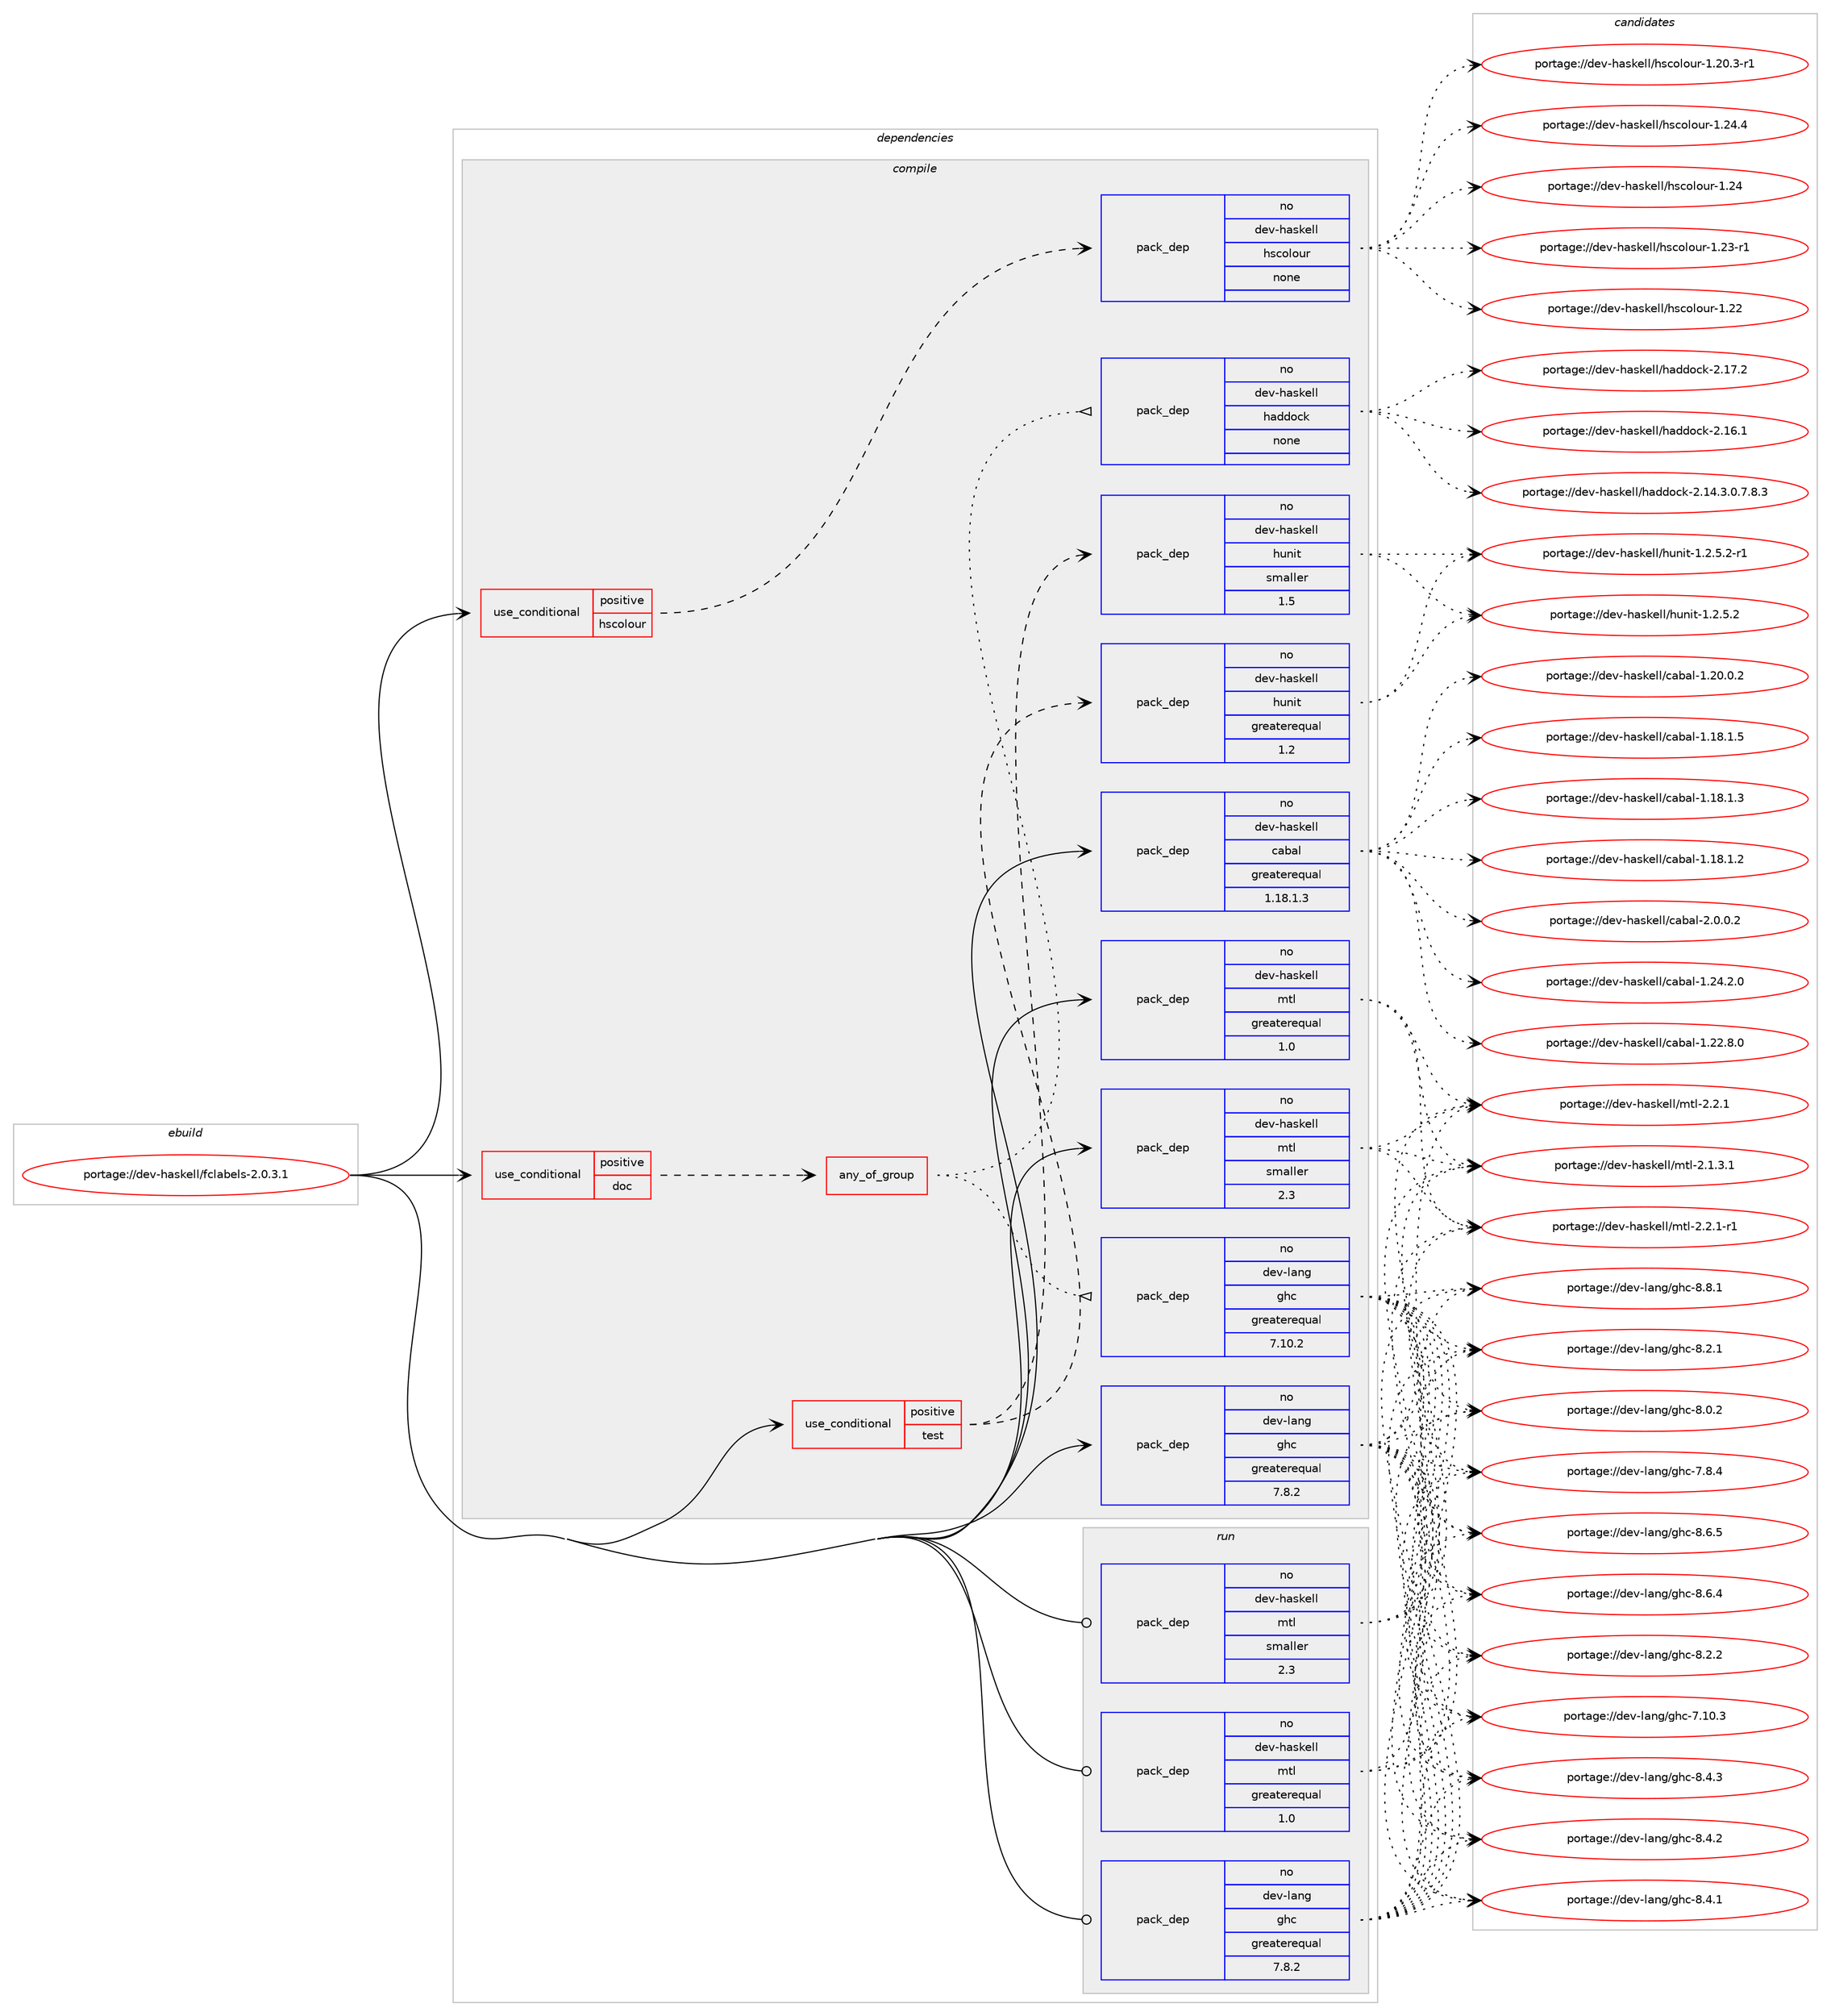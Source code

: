 digraph prolog {

# *************
# Graph options
# *************

newrank=true;
concentrate=true;
compound=true;
graph [rankdir=LR,fontname=Helvetica,fontsize=10,ranksep=1.5];#, ranksep=2.5, nodesep=0.2];
edge  [arrowhead=vee];
node  [fontname=Helvetica,fontsize=10];

# **********
# The ebuild
# **********

subgraph cluster_leftcol {
color=gray;
label=<<i>ebuild</i>>;
id [label="portage://dev-haskell/fclabels-2.0.3.1", color=red, width=4, href="../dev-haskell/fclabels-2.0.3.1.svg"];
}

# ****************
# The dependencies
# ****************

subgraph cluster_midcol {
color=gray;
label=<<i>dependencies</i>>;
subgraph cluster_compile {
fillcolor="#eeeeee";
style=filled;
label=<<i>compile</i>>;
subgraph cond134006 {
dependency563056 [label=<<TABLE BORDER="0" CELLBORDER="1" CELLSPACING="0" CELLPADDING="4"><TR><TD ROWSPAN="3" CELLPADDING="10">use_conditional</TD></TR><TR><TD>positive</TD></TR><TR><TD>doc</TD></TR></TABLE>>, shape=none, color=red];
subgraph any6465 {
dependency563057 [label=<<TABLE BORDER="0" CELLBORDER="1" CELLSPACING="0" CELLPADDING="4"><TR><TD CELLPADDING="10">any_of_group</TD></TR></TABLE>>, shape=none, color=red];subgraph pack422348 {
dependency563058 [label=<<TABLE BORDER="0" CELLBORDER="1" CELLSPACING="0" CELLPADDING="4" WIDTH="220"><TR><TD ROWSPAN="6" CELLPADDING="30">pack_dep</TD></TR><TR><TD WIDTH="110">no</TD></TR><TR><TD>dev-haskell</TD></TR><TR><TD>haddock</TD></TR><TR><TD>none</TD></TR><TR><TD></TD></TR></TABLE>>, shape=none, color=blue];
}
dependency563057:e -> dependency563058:w [weight=20,style="dotted",arrowhead="oinv"];
subgraph pack422349 {
dependency563059 [label=<<TABLE BORDER="0" CELLBORDER="1" CELLSPACING="0" CELLPADDING="4" WIDTH="220"><TR><TD ROWSPAN="6" CELLPADDING="30">pack_dep</TD></TR><TR><TD WIDTH="110">no</TD></TR><TR><TD>dev-lang</TD></TR><TR><TD>ghc</TD></TR><TR><TD>greaterequal</TD></TR><TR><TD>7.10.2</TD></TR></TABLE>>, shape=none, color=blue];
}
dependency563057:e -> dependency563059:w [weight=20,style="dotted",arrowhead="oinv"];
}
dependency563056:e -> dependency563057:w [weight=20,style="dashed",arrowhead="vee"];
}
id:e -> dependency563056:w [weight=20,style="solid",arrowhead="vee"];
subgraph cond134007 {
dependency563060 [label=<<TABLE BORDER="0" CELLBORDER="1" CELLSPACING="0" CELLPADDING="4"><TR><TD ROWSPAN="3" CELLPADDING="10">use_conditional</TD></TR><TR><TD>positive</TD></TR><TR><TD>hscolour</TD></TR></TABLE>>, shape=none, color=red];
subgraph pack422350 {
dependency563061 [label=<<TABLE BORDER="0" CELLBORDER="1" CELLSPACING="0" CELLPADDING="4" WIDTH="220"><TR><TD ROWSPAN="6" CELLPADDING="30">pack_dep</TD></TR><TR><TD WIDTH="110">no</TD></TR><TR><TD>dev-haskell</TD></TR><TR><TD>hscolour</TD></TR><TR><TD>none</TD></TR><TR><TD></TD></TR></TABLE>>, shape=none, color=blue];
}
dependency563060:e -> dependency563061:w [weight=20,style="dashed",arrowhead="vee"];
}
id:e -> dependency563060:w [weight=20,style="solid",arrowhead="vee"];
subgraph cond134008 {
dependency563062 [label=<<TABLE BORDER="0" CELLBORDER="1" CELLSPACING="0" CELLPADDING="4"><TR><TD ROWSPAN="3" CELLPADDING="10">use_conditional</TD></TR><TR><TD>positive</TD></TR><TR><TD>test</TD></TR></TABLE>>, shape=none, color=red];
subgraph pack422351 {
dependency563063 [label=<<TABLE BORDER="0" CELLBORDER="1" CELLSPACING="0" CELLPADDING="4" WIDTH="220"><TR><TD ROWSPAN="6" CELLPADDING="30">pack_dep</TD></TR><TR><TD WIDTH="110">no</TD></TR><TR><TD>dev-haskell</TD></TR><TR><TD>hunit</TD></TR><TR><TD>greaterequal</TD></TR><TR><TD>1.2</TD></TR></TABLE>>, shape=none, color=blue];
}
dependency563062:e -> dependency563063:w [weight=20,style="dashed",arrowhead="vee"];
subgraph pack422352 {
dependency563064 [label=<<TABLE BORDER="0" CELLBORDER="1" CELLSPACING="0" CELLPADDING="4" WIDTH="220"><TR><TD ROWSPAN="6" CELLPADDING="30">pack_dep</TD></TR><TR><TD WIDTH="110">no</TD></TR><TR><TD>dev-haskell</TD></TR><TR><TD>hunit</TD></TR><TR><TD>smaller</TD></TR><TR><TD>1.5</TD></TR></TABLE>>, shape=none, color=blue];
}
dependency563062:e -> dependency563064:w [weight=20,style="dashed",arrowhead="vee"];
}
id:e -> dependency563062:w [weight=20,style="solid",arrowhead="vee"];
subgraph pack422353 {
dependency563065 [label=<<TABLE BORDER="0" CELLBORDER="1" CELLSPACING="0" CELLPADDING="4" WIDTH="220"><TR><TD ROWSPAN="6" CELLPADDING="30">pack_dep</TD></TR><TR><TD WIDTH="110">no</TD></TR><TR><TD>dev-haskell</TD></TR><TR><TD>cabal</TD></TR><TR><TD>greaterequal</TD></TR><TR><TD>1.18.1.3</TD></TR></TABLE>>, shape=none, color=blue];
}
id:e -> dependency563065:w [weight=20,style="solid",arrowhead="vee"];
subgraph pack422354 {
dependency563066 [label=<<TABLE BORDER="0" CELLBORDER="1" CELLSPACING="0" CELLPADDING="4" WIDTH="220"><TR><TD ROWSPAN="6" CELLPADDING="30">pack_dep</TD></TR><TR><TD WIDTH="110">no</TD></TR><TR><TD>dev-haskell</TD></TR><TR><TD>mtl</TD></TR><TR><TD>greaterequal</TD></TR><TR><TD>1.0</TD></TR></TABLE>>, shape=none, color=blue];
}
id:e -> dependency563066:w [weight=20,style="solid",arrowhead="vee"];
subgraph pack422355 {
dependency563067 [label=<<TABLE BORDER="0" CELLBORDER="1" CELLSPACING="0" CELLPADDING="4" WIDTH="220"><TR><TD ROWSPAN="6" CELLPADDING="30">pack_dep</TD></TR><TR><TD WIDTH="110">no</TD></TR><TR><TD>dev-haskell</TD></TR><TR><TD>mtl</TD></TR><TR><TD>smaller</TD></TR><TR><TD>2.3</TD></TR></TABLE>>, shape=none, color=blue];
}
id:e -> dependency563067:w [weight=20,style="solid",arrowhead="vee"];
subgraph pack422356 {
dependency563068 [label=<<TABLE BORDER="0" CELLBORDER="1" CELLSPACING="0" CELLPADDING="4" WIDTH="220"><TR><TD ROWSPAN="6" CELLPADDING="30">pack_dep</TD></TR><TR><TD WIDTH="110">no</TD></TR><TR><TD>dev-lang</TD></TR><TR><TD>ghc</TD></TR><TR><TD>greaterequal</TD></TR><TR><TD>7.8.2</TD></TR></TABLE>>, shape=none, color=blue];
}
id:e -> dependency563068:w [weight=20,style="solid",arrowhead="vee"];
}
subgraph cluster_compileandrun {
fillcolor="#eeeeee";
style=filled;
label=<<i>compile and run</i>>;
}
subgraph cluster_run {
fillcolor="#eeeeee";
style=filled;
label=<<i>run</i>>;
subgraph pack422357 {
dependency563069 [label=<<TABLE BORDER="0" CELLBORDER="1" CELLSPACING="0" CELLPADDING="4" WIDTH="220"><TR><TD ROWSPAN="6" CELLPADDING="30">pack_dep</TD></TR><TR><TD WIDTH="110">no</TD></TR><TR><TD>dev-haskell</TD></TR><TR><TD>mtl</TD></TR><TR><TD>greaterequal</TD></TR><TR><TD>1.0</TD></TR></TABLE>>, shape=none, color=blue];
}
id:e -> dependency563069:w [weight=20,style="solid",arrowhead="odot"];
subgraph pack422358 {
dependency563070 [label=<<TABLE BORDER="0" CELLBORDER="1" CELLSPACING="0" CELLPADDING="4" WIDTH="220"><TR><TD ROWSPAN="6" CELLPADDING="30">pack_dep</TD></TR><TR><TD WIDTH="110">no</TD></TR><TR><TD>dev-haskell</TD></TR><TR><TD>mtl</TD></TR><TR><TD>smaller</TD></TR><TR><TD>2.3</TD></TR></TABLE>>, shape=none, color=blue];
}
id:e -> dependency563070:w [weight=20,style="solid",arrowhead="odot"];
subgraph pack422359 {
dependency563071 [label=<<TABLE BORDER="0" CELLBORDER="1" CELLSPACING="0" CELLPADDING="4" WIDTH="220"><TR><TD ROWSPAN="6" CELLPADDING="30">pack_dep</TD></TR><TR><TD WIDTH="110">no</TD></TR><TR><TD>dev-lang</TD></TR><TR><TD>ghc</TD></TR><TR><TD>greaterequal</TD></TR><TR><TD>7.8.2</TD></TR></TABLE>>, shape=none, color=blue];
}
id:e -> dependency563071:w [weight=20,style="solid",arrowhead="odot"];
}
}

# **************
# The candidates
# **************

subgraph cluster_choices {
rank=same;
color=gray;
label=<<i>candidates</i>>;

subgraph choice422348 {
color=black;
nodesep=1;
choice100101118451049711510710110810847104971001001119910745504649554650 [label="portage://dev-haskell/haddock-2.17.2", color=red, width=4,href="../dev-haskell/haddock-2.17.2.svg"];
choice100101118451049711510710110810847104971001001119910745504649544649 [label="portage://dev-haskell/haddock-2.16.1", color=red, width=4,href="../dev-haskell/haddock-2.16.1.svg"];
choice1001011184510497115107101108108471049710010011199107455046495246514648465546564651 [label="portage://dev-haskell/haddock-2.14.3.0.7.8.3", color=red, width=4,href="../dev-haskell/haddock-2.14.3.0.7.8.3.svg"];
dependency563058:e -> choice100101118451049711510710110810847104971001001119910745504649554650:w [style=dotted,weight="100"];
dependency563058:e -> choice100101118451049711510710110810847104971001001119910745504649544649:w [style=dotted,weight="100"];
dependency563058:e -> choice1001011184510497115107101108108471049710010011199107455046495246514648465546564651:w [style=dotted,weight="100"];
}
subgraph choice422349 {
color=black;
nodesep=1;
choice10010111845108971101034710310499455646564649 [label="portage://dev-lang/ghc-8.8.1", color=red, width=4,href="../dev-lang/ghc-8.8.1.svg"];
choice10010111845108971101034710310499455646544653 [label="portage://dev-lang/ghc-8.6.5", color=red, width=4,href="../dev-lang/ghc-8.6.5.svg"];
choice10010111845108971101034710310499455646544652 [label="portage://dev-lang/ghc-8.6.4", color=red, width=4,href="../dev-lang/ghc-8.6.4.svg"];
choice10010111845108971101034710310499455646524651 [label="portage://dev-lang/ghc-8.4.3", color=red, width=4,href="../dev-lang/ghc-8.4.3.svg"];
choice10010111845108971101034710310499455646524650 [label="portage://dev-lang/ghc-8.4.2", color=red, width=4,href="../dev-lang/ghc-8.4.2.svg"];
choice10010111845108971101034710310499455646524649 [label="portage://dev-lang/ghc-8.4.1", color=red, width=4,href="../dev-lang/ghc-8.4.1.svg"];
choice10010111845108971101034710310499455646504650 [label="portage://dev-lang/ghc-8.2.2", color=red, width=4,href="../dev-lang/ghc-8.2.2.svg"];
choice10010111845108971101034710310499455646504649 [label="portage://dev-lang/ghc-8.2.1", color=red, width=4,href="../dev-lang/ghc-8.2.1.svg"];
choice10010111845108971101034710310499455646484650 [label="portage://dev-lang/ghc-8.0.2", color=red, width=4,href="../dev-lang/ghc-8.0.2.svg"];
choice10010111845108971101034710310499455546564652 [label="portage://dev-lang/ghc-7.8.4", color=red, width=4,href="../dev-lang/ghc-7.8.4.svg"];
choice1001011184510897110103471031049945554649484651 [label="portage://dev-lang/ghc-7.10.3", color=red, width=4,href="../dev-lang/ghc-7.10.3.svg"];
dependency563059:e -> choice10010111845108971101034710310499455646564649:w [style=dotted,weight="100"];
dependency563059:e -> choice10010111845108971101034710310499455646544653:w [style=dotted,weight="100"];
dependency563059:e -> choice10010111845108971101034710310499455646544652:w [style=dotted,weight="100"];
dependency563059:e -> choice10010111845108971101034710310499455646524651:w [style=dotted,weight="100"];
dependency563059:e -> choice10010111845108971101034710310499455646524650:w [style=dotted,weight="100"];
dependency563059:e -> choice10010111845108971101034710310499455646524649:w [style=dotted,weight="100"];
dependency563059:e -> choice10010111845108971101034710310499455646504650:w [style=dotted,weight="100"];
dependency563059:e -> choice10010111845108971101034710310499455646504649:w [style=dotted,weight="100"];
dependency563059:e -> choice10010111845108971101034710310499455646484650:w [style=dotted,weight="100"];
dependency563059:e -> choice10010111845108971101034710310499455546564652:w [style=dotted,weight="100"];
dependency563059:e -> choice1001011184510897110103471031049945554649484651:w [style=dotted,weight="100"];
}
subgraph choice422350 {
color=black;
nodesep=1;
choice1001011184510497115107101108108471041159911110811111711445494650524652 [label="portage://dev-haskell/hscolour-1.24.4", color=red, width=4,href="../dev-haskell/hscolour-1.24.4.svg"];
choice100101118451049711510710110810847104115991111081111171144549465052 [label="portage://dev-haskell/hscolour-1.24", color=red, width=4,href="../dev-haskell/hscolour-1.24.svg"];
choice1001011184510497115107101108108471041159911110811111711445494650514511449 [label="portage://dev-haskell/hscolour-1.23-r1", color=red, width=4,href="../dev-haskell/hscolour-1.23-r1.svg"];
choice100101118451049711510710110810847104115991111081111171144549465050 [label="portage://dev-haskell/hscolour-1.22", color=red, width=4,href="../dev-haskell/hscolour-1.22.svg"];
choice10010111845104971151071011081084710411599111108111117114454946504846514511449 [label="portage://dev-haskell/hscolour-1.20.3-r1", color=red, width=4,href="../dev-haskell/hscolour-1.20.3-r1.svg"];
dependency563061:e -> choice1001011184510497115107101108108471041159911110811111711445494650524652:w [style=dotted,weight="100"];
dependency563061:e -> choice100101118451049711510710110810847104115991111081111171144549465052:w [style=dotted,weight="100"];
dependency563061:e -> choice1001011184510497115107101108108471041159911110811111711445494650514511449:w [style=dotted,weight="100"];
dependency563061:e -> choice100101118451049711510710110810847104115991111081111171144549465050:w [style=dotted,weight="100"];
dependency563061:e -> choice10010111845104971151071011081084710411599111108111117114454946504846514511449:w [style=dotted,weight="100"];
}
subgraph choice422351 {
color=black;
nodesep=1;
choice10010111845104971151071011081084710411711010511645494650465346504511449 [label="portage://dev-haskell/hunit-1.2.5.2-r1", color=red, width=4,href="../dev-haskell/hunit-1.2.5.2-r1.svg"];
choice1001011184510497115107101108108471041171101051164549465046534650 [label="portage://dev-haskell/hunit-1.2.5.2", color=red, width=4,href="../dev-haskell/hunit-1.2.5.2.svg"];
dependency563063:e -> choice10010111845104971151071011081084710411711010511645494650465346504511449:w [style=dotted,weight="100"];
dependency563063:e -> choice1001011184510497115107101108108471041171101051164549465046534650:w [style=dotted,weight="100"];
}
subgraph choice422352 {
color=black;
nodesep=1;
choice10010111845104971151071011081084710411711010511645494650465346504511449 [label="portage://dev-haskell/hunit-1.2.5.2-r1", color=red, width=4,href="../dev-haskell/hunit-1.2.5.2-r1.svg"];
choice1001011184510497115107101108108471041171101051164549465046534650 [label="portage://dev-haskell/hunit-1.2.5.2", color=red, width=4,href="../dev-haskell/hunit-1.2.5.2.svg"];
dependency563064:e -> choice10010111845104971151071011081084710411711010511645494650465346504511449:w [style=dotted,weight="100"];
dependency563064:e -> choice1001011184510497115107101108108471041171101051164549465046534650:w [style=dotted,weight="100"];
}
subgraph choice422353 {
color=black;
nodesep=1;
choice100101118451049711510710110810847999798971084550464846484650 [label="portage://dev-haskell/cabal-2.0.0.2", color=red, width=4,href="../dev-haskell/cabal-2.0.0.2.svg"];
choice10010111845104971151071011081084799979897108454946505246504648 [label="portage://dev-haskell/cabal-1.24.2.0", color=red, width=4,href="../dev-haskell/cabal-1.24.2.0.svg"];
choice10010111845104971151071011081084799979897108454946505046564648 [label="portage://dev-haskell/cabal-1.22.8.0", color=red, width=4,href="../dev-haskell/cabal-1.22.8.0.svg"];
choice10010111845104971151071011081084799979897108454946504846484650 [label="portage://dev-haskell/cabal-1.20.0.2", color=red, width=4,href="../dev-haskell/cabal-1.20.0.2.svg"];
choice10010111845104971151071011081084799979897108454946495646494653 [label="portage://dev-haskell/cabal-1.18.1.5", color=red, width=4,href="../dev-haskell/cabal-1.18.1.5.svg"];
choice10010111845104971151071011081084799979897108454946495646494651 [label="portage://dev-haskell/cabal-1.18.1.3", color=red, width=4,href="../dev-haskell/cabal-1.18.1.3.svg"];
choice10010111845104971151071011081084799979897108454946495646494650 [label="portage://dev-haskell/cabal-1.18.1.2", color=red, width=4,href="../dev-haskell/cabal-1.18.1.2.svg"];
dependency563065:e -> choice100101118451049711510710110810847999798971084550464846484650:w [style=dotted,weight="100"];
dependency563065:e -> choice10010111845104971151071011081084799979897108454946505246504648:w [style=dotted,weight="100"];
dependency563065:e -> choice10010111845104971151071011081084799979897108454946505046564648:w [style=dotted,weight="100"];
dependency563065:e -> choice10010111845104971151071011081084799979897108454946504846484650:w [style=dotted,weight="100"];
dependency563065:e -> choice10010111845104971151071011081084799979897108454946495646494653:w [style=dotted,weight="100"];
dependency563065:e -> choice10010111845104971151071011081084799979897108454946495646494651:w [style=dotted,weight="100"];
dependency563065:e -> choice10010111845104971151071011081084799979897108454946495646494650:w [style=dotted,weight="100"];
}
subgraph choice422354 {
color=black;
nodesep=1;
choice1001011184510497115107101108108471091161084550465046494511449 [label="portage://dev-haskell/mtl-2.2.1-r1", color=red, width=4,href="../dev-haskell/mtl-2.2.1-r1.svg"];
choice100101118451049711510710110810847109116108455046504649 [label="portage://dev-haskell/mtl-2.2.1", color=red, width=4,href="../dev-haskell/mtl-2.2.1.svg"];
choice1001011184510497115107101108108471091161084550464946514649 [label="portage://dev-haskell/mtl-2.1.3.1", color=red, width=4,href="../dev-haskell/mtl-2.1.3.1.svg"];
dependency563066:e -> choice1001011184510497115107101108108471091161084550465046494511449:w [style=dotted,weight="100"];
dependency563066:e -> choice100101118451049711510710110810847109116108455046504649:w [style=dotted,weight="100"];
dependency563066:e -> choice1001011184510497115107101108108471091161084550464946514649:w [style=dotted,weight="100"];
}
subgraph choice422355 {
color=black;
nodesep=1;
choice1001011184510497115107101108108471091161084550465046494511449 [label="portage://dev-haskell/mtl-2.2.1-r1", color=red, width=4,href="../dev-haskell/mtl-2.2.1-r1.svg"];
choice100101118451049711510710110810847109116108455046504649 [label="portage://dev-haskell/mtl-2.2.1", color=red, width=4,href="../dev-haskell/mtl-2.2.1.svg"];
choice1001011184510497115107101108108471091161084550464946514649 [label="portage://dev-haskell/mtl-2.1.3.1", color=red, width=4,href="../dev-haskell/mtl-2.1.3.1.svg"];
dependency563067:e -> choice1001011184510497115107101108108471091161084550465046494511449:w [style=dotted,weight="100"];
dependency563067:e -> choice100101118451049711510710110810847109116108455046504649:w [style=dotted,weight="100"];
dependency563067:e -> choice1001011184510497115107101108108471091161084550464946514649:w [style=dotted,weight="100"];
}
subgraph choice422356 {
color=black;
nodesep=1;
choice10010111845108971101034710310499455646564649 [label="portage://dev-lang/ghc-8.8.1", color=red, width=4,href="../dev-lang/ghc-8.8.1.svg"];
choice10010111845108971101034710310499455646544653 [label="portage://dev-lang/ghc-8.6.5", color=red, width=4,href="../dev-lang/ghc-8.6.5.svg"];
choice10010111845108971101034710310499455646544652 [label="portage://dev-lang/ghc-8.6.4", color=red, width=4,href="../dev-lang/ghc-8.6.4.svg"];
choice10010111845108971101034710310499455646524651 [label="portage://dev-lang/ghc-8.4.3", color=red, width=4,href="../dev-lang/ghc-8.4.3.svg"];
choice10010111845108971101034710310499455646524650 [label="portage://dev-lang/ghc-8.4.2", color=red, width=4,href="../dev-lang/ghc-8.4.2.svg"];
choice10010111845108971101034710310499455646524649 [label="portage://dev-lang/ghc-8.4.1", color=red, width=4,href="../dev-lang/ghc-8.4.1.svg"];
choice10010111845108971101034710310499455646504650 [label="portage://dev-lang/ghc-8.2.2", color=red, width=4,href="../dev-lang/ghc-8.2.2.svg"];
choice10010111845108971101034710310499455646504649 [label="portage://dev-lang/ghc-8.2.1", color=red, width=4,href="../dev-lang/ghc-8.2.1.svg"];
choice10010111845108971101034710310499455646484650 [label="portage://dev-lang/ghc-8.0.2", color=red, width=4,href="../dev-lang/ghc-8.0.2.svg"];
choice10010111845108971101034710310499455546564652 [label="portage://dev-lang/ghc-7.8.4", color=red, width=4,href="../dev-lang/ghc-7.8.4.svg"];
choice1001011184510897110103471031049945554649484651 [label="portage://dev-lang/ghc-7.10.3", color=red, width=4,href="../dev-lang/ghc-7.10.3.svg"];
dependency563068:e -> choice10010111845108971101034710310499455646564649:w [style=dotted,weight="100"];
dependency563068:e -> choice10010111845108971101034710310499455646544653:w [style=dotted,weight="100"];
dependency563068:e -> choice10010111845108971101034710310499455646544652:w [style=dotted,weight="100"];
dependency563068:e -> choice10010111845108971101034710310499455646524651:w [style=dotted,weight="100"];
dependency563068:e -> choice10010111845108971101034710310499455646524650:w [style=dotted,weight="100"];
dependency563068:e -> choice10010111845108971101034710310499455646524649:w [style=dotted,weight="100"];
dependency563068:e -> choice10010111845108971101034710310499455646504650:w [style=dotted,weight="100"];
dependency563068:e -> choice10010111845108971101034710310499455646504649:w [style=dotted,weight="100"];
dependency563068:e -> choice10010111845108971101034710310499455646484650:w [style=dotted,weight="100"];
dependency563068:e -> choice10010111845108971101034710310499455546564652:w [style=dotted,weight="100"];
dependency563068:e -> choice1001011184510897110103471031049945554649484651:w [style=dotted,weight="100"];
}
subgraph choice422357 {
color=black;
nodesep=1;
choice1001011184510497115107101108108471091161084550465046494511449 [label="portage://dev-haskell/mtl-2.2.1-r1", color=red, width=4,href="../dev-haskell/mtl-2.2.1-r1.svg"];
choice100101118451049711510710110810847109116108455046504649 [label="portage://dev-haskell/mtl-2.2.1", color=red, width=4,href="../dev-haskell/mtl-2.2.1.svg"];
choice1001011184510497115107101108108471091161084550464946514649 [label="portage://dev-haskell/mtl-2.1.3.1", color=red, width=4,href="../dev-haskell/mtl-2.1.3.1.svg"];
dependency563069:e -> choice1001011184510497115107101108108471091161084550465046494511449:w [style=dotted,weight="100"];
dependency563069:e -> choice100101118451049711510710110810847109116108455046504649:w [style=dotted,weight="100"];
dependency563069:e -> choice1001011184510497115107101108108471091161084550464946514649:w [style=dotted,weight="100"];
}
subgraph choice422358 {
color=black;
nodesep=1;
choice1001011184510497115107101108108471091161084550465046494511449 [label="portage://dev-haskell/mtl-2.2.1-r1", color=red, width=4,href="../dev-haskell/mtl-2.2.1-r1.svg"];
choice100101118451049711510710110810847109116108455046504649 [label="portage://dev-haskell/mtl-2.2.1", color=red, width=4,href="../dev-haskell/mtl-2.2.1.svg"];
choice1001011184510497115107101108108471091161084550464946514649 [label="portage://dev-haskell/mtl-2.1.3.1", color=red, width=4,href="../dev-haskell/mtl-2.1.3.1.svg"];
dependency563070:e -> choice1001011184510497115107101108108471091161084550465046494511449:w [style=dotted,weight="100"];
dependency563070:e -> choice100101118451049711510710110810847109116108455046504649:w [style=dotted,weight="100"];
dependency563070:e -> choice1001011184510497115107101108108471091161084550464946514649:w [style=dotted,weight="100"];
}
subgraph choice422359 {
color=black;
nodesep=1;
choice10010111845108971101034710310499455646564649 [label="portage://dev-lang/ghc-8.8.1", color=red, width=4,href="../dev-lang/ghc-8.8.1.svg"];
choice10010111845108971101034710310499455646544653 [label="portage://dev-lang/ghc-8.6.5", color=red, width=4,href="../dev-lang/ghc-8.6.5.svg"];
choice10010111845108971101034710310499455646544652 [label="portage://dev-lang/ghc-8.6.4", color=red, width=4,href="../dev-lang/ghc-8.6.4.svg"];
choice10010111845108971101034710310499455646524651 [label="portage://dev-lang/ghc-8.4.3", color=red, width=4,href="../dev-lang/ghc-8.4.3.svg"];
choice10010111845108971101034710310499455646524650 [label="portage://dev-lang/ghc-8.4.2", color=red, width=4,href="../dev-lang/ghc-8.4.2.svg"];
choice10010111845108971101034710310499455646524649 [label="portage://dev-lang/ghc-8.4.1", color=red, width=4,href="../dev-lang/ghc-8.4.1.svg"];
choice10010111845108971101034710310499455646504650 [label="portage://dev-lang/ghc-8.2.2", color=red, width=4,href="../dev-lang/ghc-8.2.2.svg"];
choice10010111845108971101034710310499455646504649 [label="portage://dev-lang/ghc-8.2.1", color=red, width=4,href="../dev-lang/ghc-8.2.1.svg"];
choice10010111845108971101034710310499455646484650 [label="portage://dev-lang/ghc-8.0.2", color=red, width=4,href="../dev-lang/ghc-8.0.2.svg"];
choice10010111845108971101034710310499455546564652 [label="portage://dev-lang/ghc-7.8.4", color=red, width=4,href="../dev-lang/ghc-7.8.4.svg"];
choice1001011184510897110103471031049945554649484651 [label="portage://dev-lang/ghc-7.10.3", color=red, width=4,href="../dev-lang/ghc-7.10.3.svg"];
dependency563071:e -> choice10010111845108971101034710310499455646564649:w [style=dotted,weight="100"];
dependency563071:e -> choice10010111845108971101034710310499455646544653:w [style=dotted,weight="100"];
dependency563071:e -> choice10010111845108971101034710310499455646544652:w [style=dotted,weight="100"];
dependency563071:e -> choice10010111845108971101034710310499455646524651:w [style=dotted,weight="100"];
dependency563071:e -> choice10010111845108971101034710310499455646524650:w [style=dotted,weight="100"];
dependency563071:e -> choice10010111845108971101034710310499455646524649:w [style=dotted,weight="100"];
dependency563071:e -> choice10010111845108971101034710310499455646504650:w [style=dotted,weight="100"];
dependency563071:e -> choice10010111845108971101034710310499455646504649:w [style=dotted,weight="100"];
dependency563071:e -> choice10010111845108971101034710310499455646484650:w [style=dotted,weight="100"];
dependency563071:e -> choice10010111845108971101034710310499455546564652:w [style=dotted,weight="100"];
dependency563071:e -> choice1001011184510897110103471031049945554649484651:w [style=dotted,weight="100"];
}
}

}
